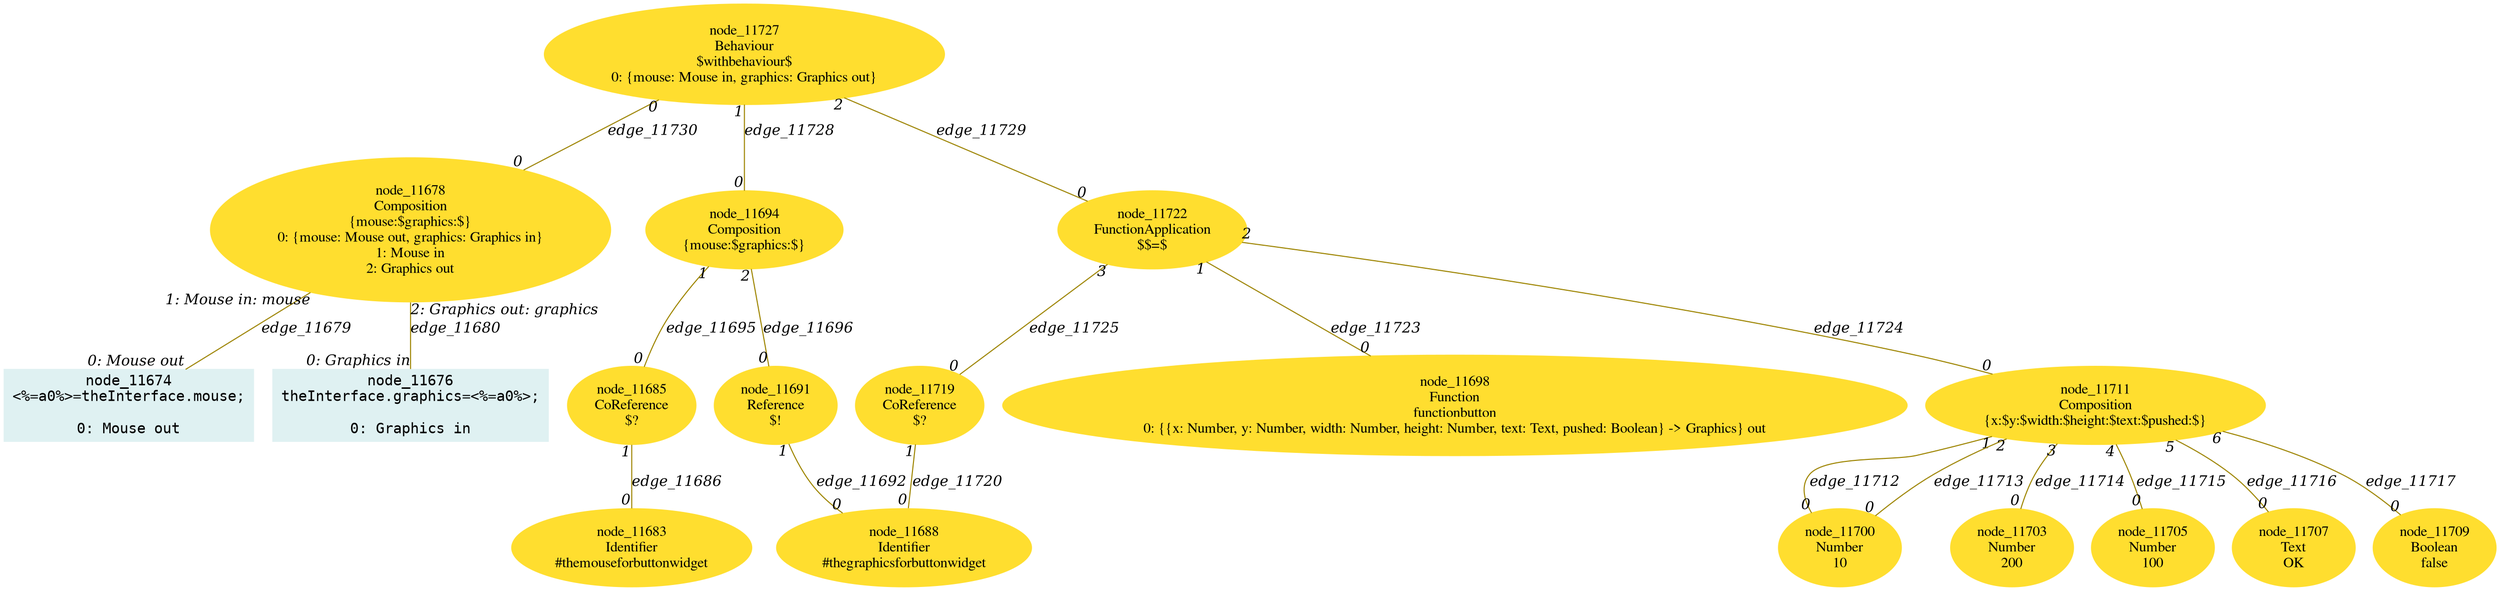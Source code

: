 digraph g{node_11674 [shape="box", style="filled", color="#dff1f2", fontname="Courier", label="node_11674
<%=a0%>=theInterface.mouse;

0: Mouse out" ]
node_11676 [shape="box", style="filled", color="#dff1f2", fontname="Courier", label="node_11676
theInterface.graphics=<%=a0%>;

0: Graphics in" ]
node_11678 [shape="ellipse", style="filled", color="#ffde2f", fontname="Times", label="node_11678
Composition
{mouse:$graphics:$}
0: {mouse: Mouse out, graphics: Graphics in}
1: Mouse in
2: Graphics out" ]
node_11683 [shape="ellipse", style="filled", color="#ffde2f", fontname="Times", label="node_11683
Identifier
#themouseforbuttonwidget
" ]
node_11685 [shape="ellipse", style="filled", color="#ffde2f", fontname="Times", label="node_11685
CoReference
$?
" ]
node_11688 [shape="ellipse", style="filled", color="#ffde2f", fontname="Times", label="node_11688
Identifier
#thegraphicsforbuttonwidget
" ]
node_11691 [shape="ellipse", style="filled", color="#ffde2f", fontname="Times", label="node_11691
Reference
$!
" ]
node_11694 [shape="ellipse", style="filled", color="#ffde2f", fontname="Times", label="node_11694
Composition
{mouse:$graphics:$}
" ]
node_11698 [shape="ellipse", style="filled", color="#ffde2f", fontname="Times", label="node_11698
Function
functionbutton
0: {{x: Number, y: Number, width: Number, height: Number, text: Text, pushed: Boolean} -> Graphics} out" ]
node_11700 [shape="ellipse", style="filled", color="#ffde2f", fontname="Times", label="node_11700
Number
10
" ]
node_11703 [shape="ellipse", style="filled", color="#ffde2f", fontname="Times", label="node_11703
Number
200
" ]
node_11705 [shape="ellipse", style="filled", color="#ffde2f", fontname="Times", label="node_11705
Number
100
" ]
node_11707 [shape="ellipse", style="filled", color="#ffde2f", fontname="Times", label="node_11707
Text
OK
" ]
node_11709 [shape="ellipse", style="filled", color="#ffde2f", fontname="Times", label="node_11709
Boolean
false
" ]
node_11711 [shape="ellipse", style="filled", color="#ffde2f", fontname="Times", label="node_11711
Composition
{x:$y:$width:$height:$text:$pushed:$}
" ]
node_11719 [shape="ellipse", style="filled", color="#ffde2f", fontname="Times", label="node_11719
CoReference
$?
" ]
node_11722 [shape="ellipse", style="filled", color="#ffde2f", fontname="Times", label="node_11722
FunctionApplication
$$=$
" ]
node_11727 [shape="ellipse", style="filled", color="#ffde2f", fontname="Times", label="node_11727
Behaviour
$withbehaviour$
0: {mouse: Mouse in, graphics: Graphics out}" ]
node_11678 -> node_11674 [dir=none, arrowHead=none, fontname="Times-Italic", arrowsize=1, color="#9d8400", label="edge_11679",  headlabel="0: Mouse out", taillabel="1: Mouse in: mouse" ]
node_11678 -> node_11676 [dir=none, arrowHead=none, fontname="Times-Italic", arrowsize=1, color="#9d8400", label="edge_11680",  headlabel="0: Graphics in", taillabel="2: Graphics out: graphics" ]
node_11685 -> node_11683 [dir=none, arrowHead=none, fontname="Times-Italic", arrowsize=1, color="#9d8400", label="edge_11686",  headlabel="0", taillabel="1" ]
node_11691 -> node_11688 [dir=none, arrowHead=none, fontname="Times-Italic", arrowsize=1, color="#9d8400", label="edge_11692",  headlabel="0", taillabel="1" ]
node_11694 -> node_11685 [dir=none, arrowHead=none, fontname="Times-Italic", arrowsize=1, color="#9d8400", label="edge_11695",  headlabel="0", taillabel="1" ]
node_11694 -> node_11691 [dir=none, arrowHead=none, fontname="Times-Italic", arrowsize=1, color="#9d8400", label="edge_11696",  headlabel="0", taillabel="2" ]
node_11711 -> node_11700 [dir=none, arrowHead=none, fontname="Times-Italic", arrowsize=1, color="#9d8400", label="edge_11712",  headlabel="0", taillabel="1" ]
node_11711 -> node_11700 [dir=none, arrowHead=none, fontname="Times-Italic", arrowsize=1, color="#9d8400", label="edge_11713",  headlabel="0", taillabel="2" ]
node_11711 -> node_11703 [dir=none, arrowHead=none, fontname="Times-Italic", arrowsize=1, color="#9d8400", label="edge_11714",  headlabel="0", taillabel="3" ]
node_11711 -> node_11705 [dir=none, arrowHead=none, fontname="Times-Italic", arrowsize=1, color="#9d8400", label="edge_11715",  headlabel="0", taillabel="4" ]
node_11711 -> node_11707 [dir=none, arrowHead=none, fontname="Times-Italic", arrowsize=1, color="#9d8400", label="edge_11716",  headlabel="0", taillabel="5" ]
node_11711 -> node_11709 [dir=none, arrowHead=none, fontname="Times-Italic", arrowsize=1, color="#9d8400", label="edge_11717",  headlabel="0", taillabel="6" ]
node_11719 -> node_11688 [dir=none, arrowHead=none, fontname="Times-Italic", arrowsize=1, color="#9d8400", label="edge_11720",  headlabel="0", taillabel="1" ]
node_11722 -> node_11698 [dir=none, arrowHead=none, fontname="Times-Italic", arrowsize=1, color="#9d8400", label="edge_11723",  headlabel="0", taillabel="1" ]
node_11722 -> node_11711 [dir=none, arrowHead=none, fontname="Times-Italic", arrowsize=1, color="#9d8400", label="edge_11724",  headlabel="0", taillabel="2" ]
node_11722 -> node_11719 [dir=none, arrowHead=none, fontname="Times-Italic", arrowsize=1, color="#9d8400", label="edge_11725",  headlabel="0", taillabel="3" ]
node_11727 -> node_11694 [dir=none, arrowHead=none, fontname="Times-Italic", arrowsize=1, color="#9d8400", label="edge_11728",  headlabel="0", taillabel="1" ]
node_11727 -> node_11722 [dir=none, arrowHead=none, fontname="Times-Italic", arrowsize=1, color="#9d8400", label="edge_11729",  headlabel="0", taillabel="2" ]
node_11727 -> node_11678 [dir=none, arrowHead=none, fontname="Times-Italic", arrowsize=1, color="#9d8400", label="edge_11730",  headlabel="0", taillabel="0" ]
}